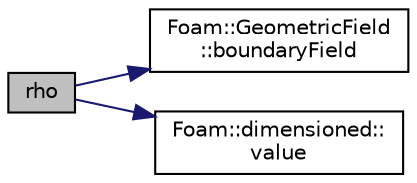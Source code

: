 digraph "rho"
{
  bgcolor="transparent";
  edge [fontname="Helvetica",fontsize="10",labelfontname="Helvetica",labelfontsize="10"];
  node [fontname="Helvetica",fontsize="10",shape=record];
  rankdir="LR";
  Node30 [label="rho",height=0.2,width=0.4,color="black", fillcolor="grey75", style="filled", fontcolor="black"];
  Node30 -> Node31 [color="midnightblue",fontsize="10",style="solid",fontname="Helvetica"];
  Node31 [label="Foam::GeometricField\l::boundaryField",height=0.2,width=0.4,color="black",URL="$a23249.html#a9ff7de36fba06b4f4f77a75142ad72b6",tooltip="Return const-reference to the boundary field. "];
  Node30 -> Node32 [color="midnightblue",fontsize="10",style="solid",fontname="Helvetica"];
  Node32 [label="Foam::dimensioned::\lvalue",height=0.2,width=0.4,color="black",URL="$a27473.html#a7948200a26c85fc3a83ffa510a91d668",tooltip="Return const reference to value. "];
}
